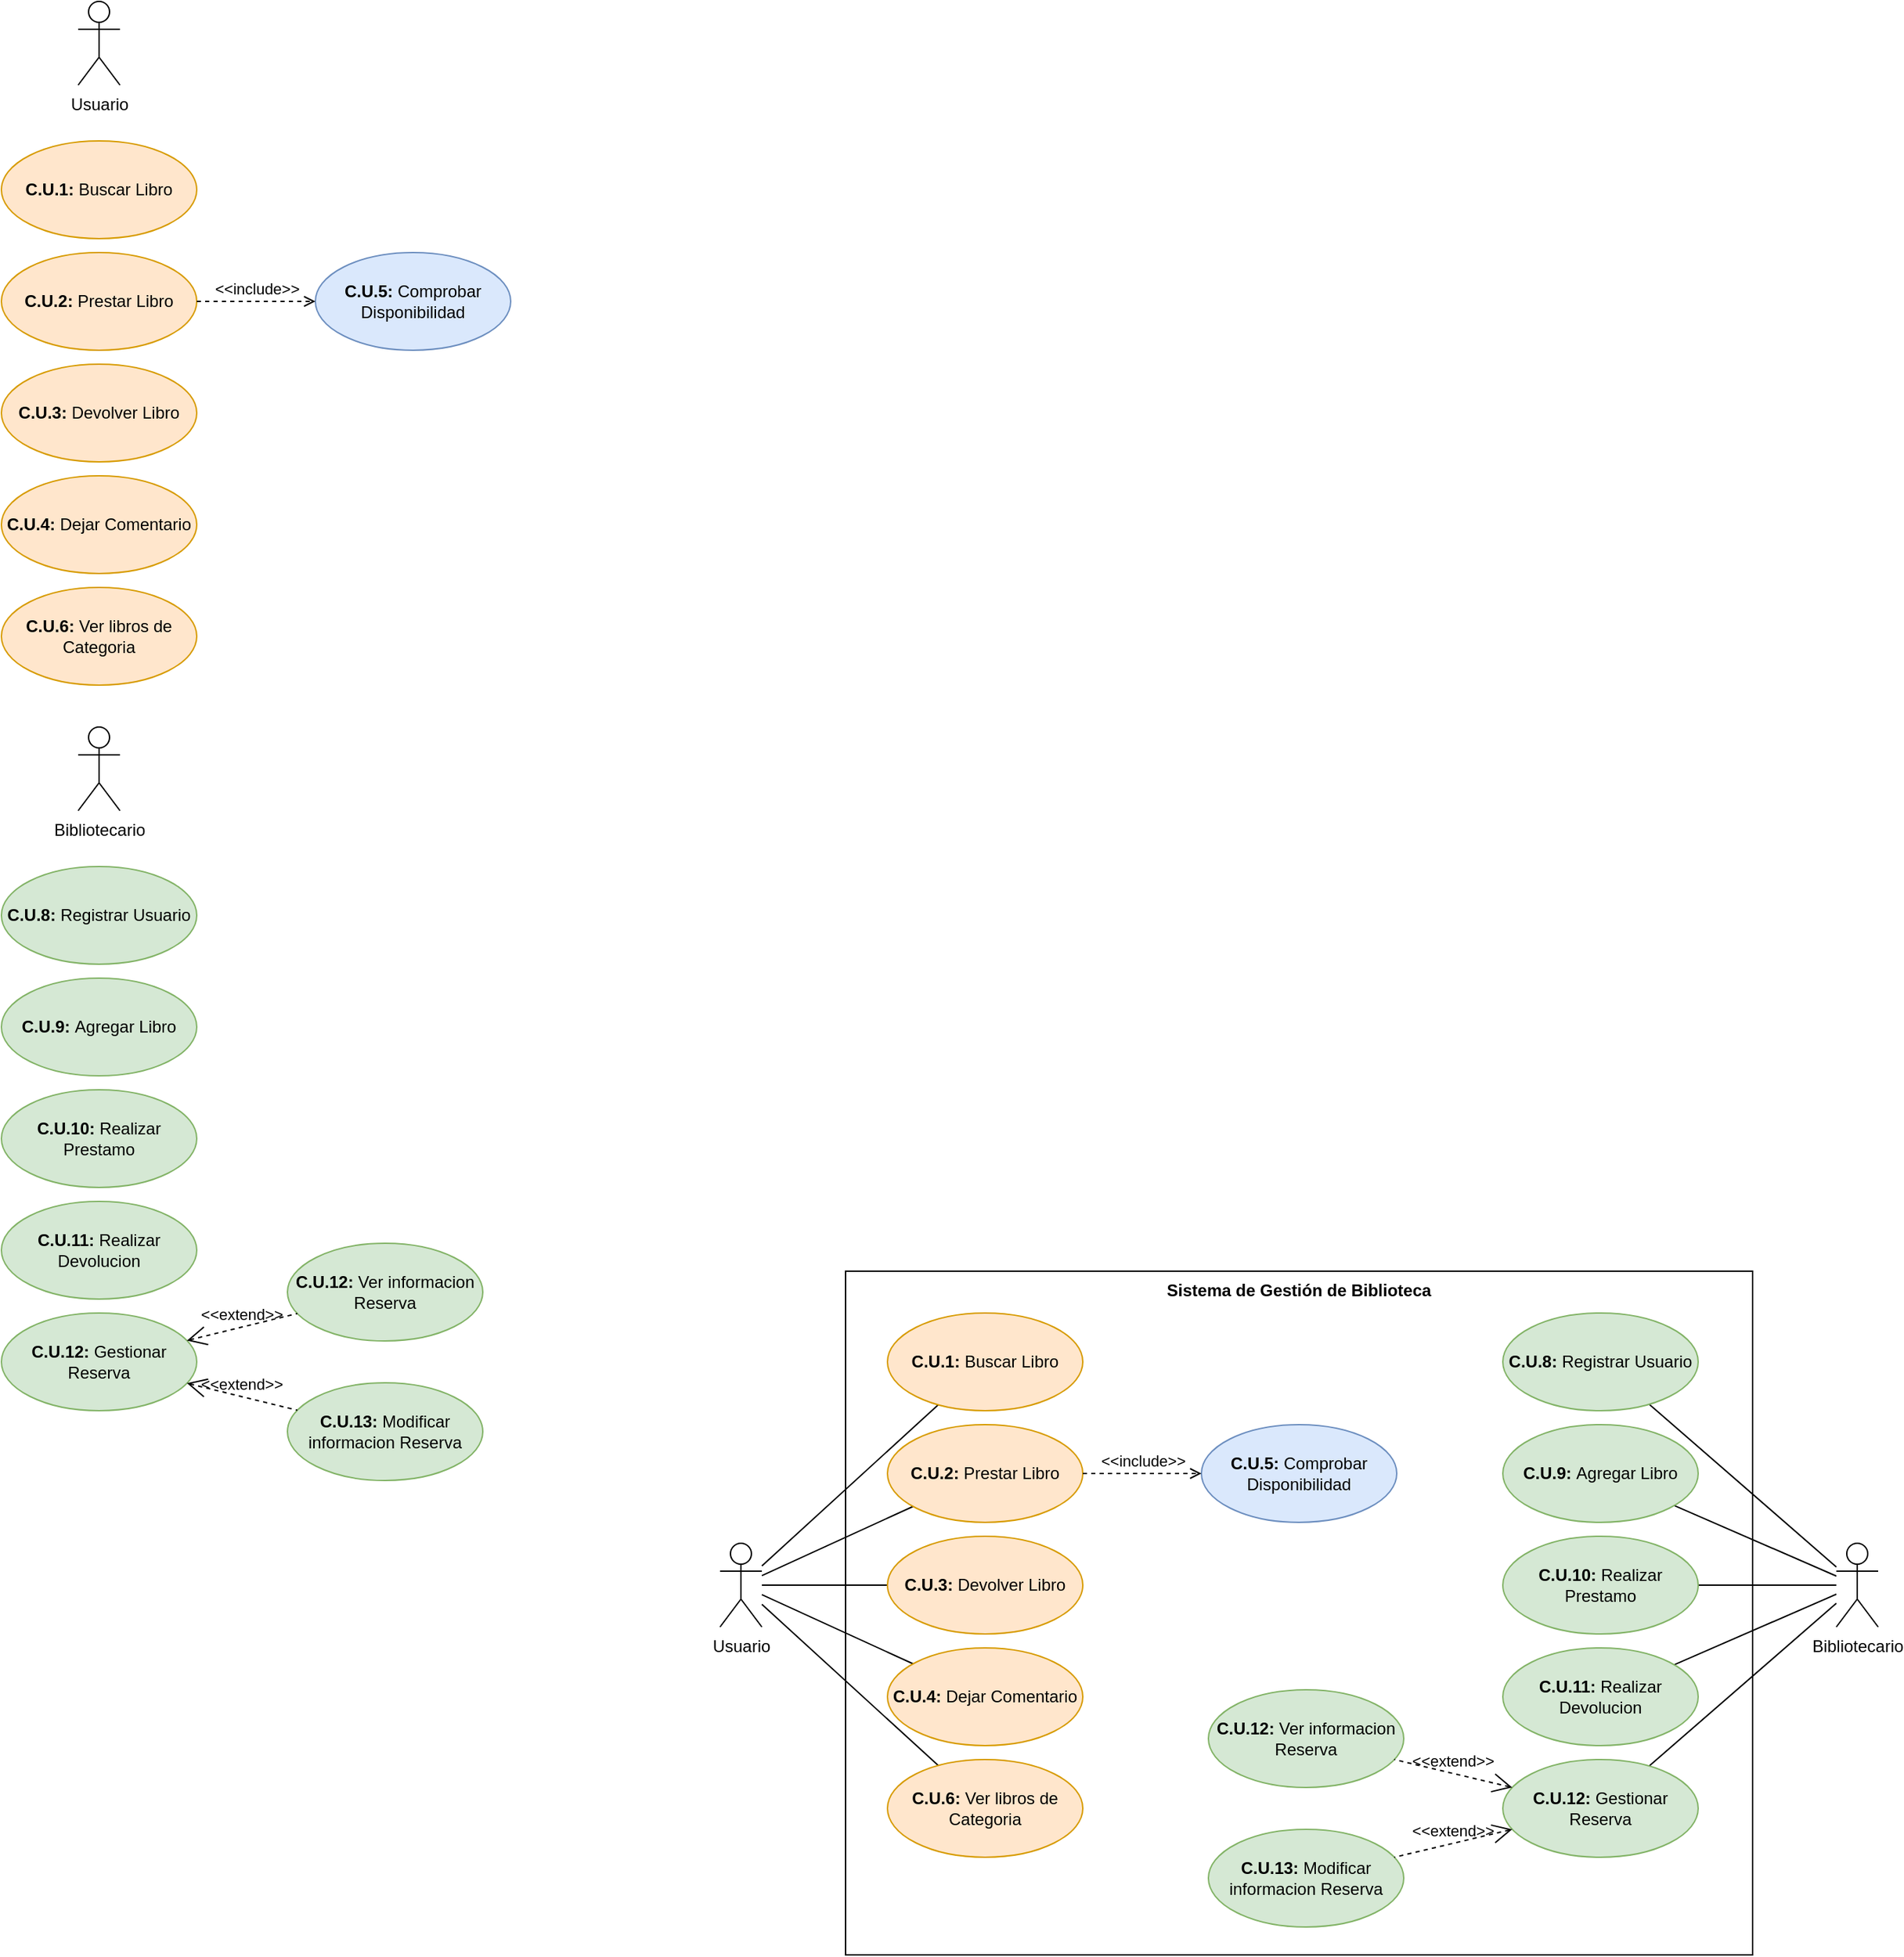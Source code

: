 <mxfile version="22.1.11" type="github">
  <diagram name="Página-1" id="m2GT25zmE1MhnsTuQUM3">
    <mxGraphModel dx="948" dy="1444" grid="1" gridSize="10" guides="1" tooltips="1" connect="1" arrows="1" fold="1" page="1" pageScale="1" pageWidth="827" pageHeight="1169" math="0" shadow="0">
      <root>
        <mxCell id="0" />
        <mxCell id="1" parent="0" />
        <mxCell id="r0mpR7VnaSpz1v_ZymHZ-4" value="Usuario" style="shape=umlActor;verticalLabelPosition=bottom;verticalAlign=top;html=1;outlineConnect=0;" vertex="1" parent="1">
          <mxGeometry x="220" y="570" width="30" height="60" as="geometry" />
        </mxCell>
        <mxCell id="r0mpR7VnaSpz1v_ZymHZ-5" value="" style="edgeStyle=orthogonalEdgeStyle;rounded=0;orthogonalLoop=1;jettySize=auto;html=1;" edge="1" parent="1" source="r0mpR7VnaSpz1v_ZymHZ-1" target="r0mpR7VnaSpz1v_ZymHZ-4">
          <mxGeometry relative="1" as="geometry" />
        </mxCell>
        <mxCell id="r0mpR7VnaSpz1v_ZymHZ-6" value="&lt;b&gt;C.U.1: &lt;/b&gt;Buscar Libro " style="ellipse;whiteSpace=wrap;html=1;fillColor=#ffe6cc;strokeColor=#d79b00;" vertex="1" parent="1">
          <mxGeometry x="165" y="670" width="140" height="70" as="geometry" />
        </mxCell>
        <mxCell id="r0mpR7VnaSpz1v_ZymHZ-7" value="&lt;b&gt;C.U.2: &lt;/b&gt;Prestar Libro" style="ellipse;whiteSpace=wrap;html=1;fillColor=#ffe6cc;strokeColor=#d79b00;" vertex="1" parent="1">
          <mxGeometry x="165" y="750" width="140" height="70" as="geometry" />
        </mxCell>
        <mxCell id="r0mpR7VnaSpz1v_ZymHZ-8" value="&lt;b&gt;C.U.3: &lt;/b&gt;Devolver Libro" style="ellipse;whiteSpace=wrap;html=1;fillColor=#ffe6cc;strokeColor=#d79b00;" vertex="1" parent="1">
          <mxGeometry x="165" y="830" width="140" height="70" as="geometry" />
        </mxCell>
        <mxCell id="r0mpR7VnaSpz1v_ZymHZ-9" value="&lt;b&gt;C.U.4: &lt;/b&gt;Dejar Comentario" style="ellipse;whiteSpace=wrap;html=1;fillColor=#ffe6cc;strokeColor=#d79b00;" vertex="1" parent="1">
          <mxGeometry x="165" y="910" width="140" height="70" as="geometry" />
        </mxCell>
        <mxCell id="r0mpR7VnaSpz1v_ZymHZ-10" value="&lt;b&gt;C.U.6: &lt;/b&gt;Ver libros de Categoria" style="ellipse;whiteSpace=wrap;html=1;fillColor=#ffe6cc;strokeColor=#d79b00;" vertex="1" parent="1">
          <mxGeometry x="165" y="990" width="140" height="70" as="geometry" />
        </mxCell>
        <mxCell id="r0mpR7VnaSpz1v_ZymHZ-11" value="&lt;b&gt;C.U.5: &lt;/b&gt;Comprobar Disponibilidad" style="ellipse;whiteSpace=wrap;html=1;fillColor=#dae8fc;strokeColor=#6c8ebf;" vertex="1" parent="1">
          <mxGeometry x="390" y="750" width="140" height="70" as="geometry" />
        </mxCell>
        <mxCell id="r0mpR7VnaSpz1v_ZymHZ-12" value="&amp;lt;&amp;lt;include&amp;gt;&amp;gt;" style="edgeStyle=none;html=1;endArrow=open;verticalAlign=bottom;dashed=1;labelBackgroundColor=none;rounded=0;" edge="1" parent="1" source="r0mpR7VnaSpz1v_ZymHZ-7" target="r0mpR7VnaSpz1v_ZymHZ-11">
          <mxGeometry width="160" relative="1" as="geometry">
            <mxPoint x="250" y="820" as="sourcePoint" />
            <mxPoint x="410" y="820" as="targetPoint" />
          </mxGeometry>
        </mxCell>
        <mxCell id="r0mpR7VnaSpz1v_ZymHZ-21" value="Bibliotecario" style="shape=umlActor;verticalLabelPosition=bottom;verticalAlign=top;html=1;outlineConnect=0;" vertex="1" parent="1">
          <mxGeometry x="220" y="1090" width="30" height="60" as="geometry" />
        </mxCell>
        <mxCell id="r0mpR7VnaSpz1v_ZymHZ-22" value="&lt;b&gt;C.U.8: &lt;/b&gt;Registrar Usuario&lt;b&gt;&lt;br&gt;&lt;/b&gt;" style="ellipse;whiteSpace=wrap;html=1;fillColor=#d5e8d4;strokeColor=#82b366;" vertex="1" parent="1">
          <mxGeometry x="165" y="1190" width="140" height="70" as="geometry" />
        </mxCell>
        <mxCell id="r0mpR7VnaSpz1v_ZymHZ-23" value="&lt;b&gt;C.U.9: &lt;/b&gt;Agregar Libro&lt;b&gt;&lt;br&gt;&lt;/b&gt;" style="ellipse;whiteSpace=wrap;html=1;fillColor=#d5e8d4;strokeColor=#82b366;" vertex="1" parent="1">
          <mxGeometry x="165" y="1270" width="140" height="70" as="geometry" />
        </mxCell>
        <mxCell id="r0mpR7VnaSpz1v_ZymHZ-24" value="&lt;b&gt;C.U.10: &lt;/b&gt;Realizar Prestamo&lt;b&gt;&lt;br&gt;&lt;/b&gt;" style="ellipse;whiteSpace=wrap;html=1;fillColor=#d5e8d4;strokeColor=#82b366;" vertex="1" parent="1">
          <mxGeometry x="165" y="1350" width="140" height="70" as="geometry" />
        </mxCell>
        <mxCell id="r0mpR7VnaSpz1v_ZymHZ-25" value="&lt;b&gt;C.U.11: &lt;/b&gt;Realizar Devolucion&lt;b&gt;&lt;br&gt;&lt;/b&gt;" style="ellipse;whiteSpace=wrap;html=1;fillColor=#d5e8d4;strokeColor=#82b366;" vertex="1" parent="1">
          <mxGeometry x="165" y="1430" width="140" height="70" as="geometry" />
        </mxCell>
        <mxCell id="r0mpR7VnaSpz1v_ZymHZ-26" value="&lt;b&gt;C.U.12: &lt;/b&gt;Ver informacion Reserva&lt;b&gt;&lt;br&gt;&lt;/b&gt;" style="ellipse;whiteSpace=wrap;html=1;fillColor=#d5e8d4;strokeColor=#82b366;" vertex="1" parent="1">
          <mxGeometry x="370" y="1460" width="140" height="70" as="geometry" />
        </mxCell>
        <mxCell id="r0mpR7VnaSpz1v_ZymHZ-27" value="&lt;b&gt;C.U.13: &lt;/b&gt;Modificar informacion Reserva&lt;b&gt;&lt;br&gt;&lt;/b&gt;" style="ellipse;whiteSpace=wrap;html=1;fillColor=#d5e8d4;strokeColor=#82b366;" vertex="1" parent="1">
          <mxGeometry x="370" y="1560" width="140" height="70" as="geometry" />
        </mxCell>
        <mxCell id="r0mpR7VnaSpz1v_ZymHZ-29" value="&lt;b&gt;C.U.12: &lt;/b&gt;Gestionar Reserva&lt;b&gt;&lt;br&gt;&lt;/b&gt;" style="ellipse;whiteSpace=wrap;html=1;fillColor=#d5e8d4;strokeColor=#82b366;" vertex="1" parent="1">
          <mxGeometry x="165" y="1510" width="140" height="70" as="geometry" />
        </mxCell>
        <mxCell id="r0mpR7VnaSpz1v_ZymHZ-30" value="&amp;lt;&amp;lt;extend&amp;gt;&amp;gt;" style="edgeStyle=none;html=1;startArrow=open;endArrow=none;startSize=12;verticalAlign=bottom;dashed=1;labelBackgroundColor=none;rounded=0;" edge="1" parent="1" source="r0mpR7VnaSpz1v_ZymHZ-29" target="r0mpR7VnaSpz1v_ZymHZ-27">
          <mxGeometry width="160" relative="1" as="geometry">
            <mxPoint x="290" y="1580" as="sourcePoint" />
            <mxPoint x="450" y="1580" as="targetPoint" />
          </mxGeometry>
        </mxCell>
        <mxCell id="r0mpR7VnaSpz1v_ZymHZ-31" value="&amp;lt;&amp;lt;extend&amp;gt;&amp;gt;" style="edgeStyle=none;html=1;startArrow=open;endArrow=none;startSize=12;verticalAlign=bottom;dashed=1;labelBackgroundColor=none;rounded=0;" edge="1" parent="1" source="r0mpR7VnaSpz1v_ZymHZ-29" target="r0mpR7VnaSpz1v_ZymHZ-26">
          <mxGeometry width="160" relative="1" as="geometry">
            <mxPoint x="220" y="1588" as="sourcePoint" />
            <mxPoint x="185" y="1632" as="targetPoint" />
          </mxGeometry>
        </mxCell>
        <mxCell id="r0mpR7VnaSpz1v_ZymHZ-32" value="Sistema de Gestión de Biblioteca" style="shape=rect;html=1;verticalAlign=top;fontStyle=1;whiteSpace=wrap;align=center;" vertex="1" parent="1">
          <mxGeometry x="770" y="1480" width="650" height="490" as="geometry" />
        </mxCell>
        <mxCell id="r0mpR7VnaSpz1v_ZymHZ-41" style="rounded=0;orthogonalLoop=1;jettySize=auto;html=1;endArrow=none;endFill=0;" edge="1" parent="1" source="r0mpR7VnaSpz1v_ZymHZ-33" target="r0mpR7VnaSpz1v_ZymHZ-34">
          <mxGeometry relative="1" as="geometry" />
        </mxCell>
        <mxCell id="r0mpR7VnaSpz1v_ZymHZ-43" style="edgeStyle=none;shape=connector;rounded=0;orthogonalLoop=1;jettySize=auto;html=1;labelBackgroundColor=default;strokeColor=default;align=center;verticalAlign=middle;fontFamily=Helvetica;fontSize=11;fontColor=default;endArrow=none;endFill=0;" edge="1" parent="1" source="r0mpR7VnaSpz1v_ZymHZ-33" target="r0mpR7VnaSpz1v_ZymHZ-35">
          <mxGeometry relative="1" as="geometry" />
        </mxCell>
        <mxCell id="r0mpR7VnaSpz1v_ZymHZ-44" style="edgeStyle=none;shape=connector;rounded=0;orthogonalLoop=1;jettySize=auto;html=1;labelBackgroundColor=default;strokeColor=default;align=center;verticalAlign=middle;fontFamily=Helvetica;fontSize=11;fontColor=default;endArrow=none;endFill=0;" edge="1" parent="1" source="r0mpR7VnaSpz1v_ZymHZ-33" target="r0mpR7VnaSpz1v_ZymHZ-36">
          <mxGeometry relative="1" as="geometry" />
        </mxCell>
        <mxCell id="r0mpR7VnaSpz1v_ZymHZ-45" style="edgeStyle=none;shape=connector;rounded=0;orthogonalLoop=1;jettySize=auto;html=1;labelBackgroundColor=default;strokeColor=default;align=center;verticalAlign=middle;fontFamily=Helvetica;fontSize=11;fontColor=default;endArrow=none;endFill=0;" edge="1" parent="1" source="r0mpR7VnaSpz1v_ZymHZ-33" target="r0mpR7VnaSpz1v_ZymHZ-37">
          <mxGeometry relative="1" as="geometry" />
        </mxCell>
        <mxCell id="r0mpR7VnaSpz1v_ZymHZ-46" style="edgeStyle=none;shape=connector;rounded=0;orthogonalLoop=1;jettySize=auto;html=1;labelBackgroundColor=default;strokeColor=default;align=center;verticalAlign=middle;fontFamily=Helvetica;fontSize=11;fontColor=default;endArrow=none;endFill=0;" edge="1" parent="1" source="r0mpR7VnaSpz1v_ZymHZ-33" target="r0mpR7VnaSpz1v_ZymHZ-38">
          <mxGeometry relative="1" as="geometry" />
        </mxCell>
        <mxCell id="r0mpR7VnaSpz1v_ZymHZ-33" value="Usuario" style="shape=umlActor;verticalLabelPosition=bottom;verticalAlign=top;html=1;outlineConnect=0;" vertex="1" parent="1">
          <mxGeometry x="680" y="1675" width="30" height="60" as="geometry" />
        </mxCell>
        <mxCell id="r0mpR7VnaSpz1v_ZymHZ-34" value="&lt;b&gt;C.U.1: &lt;/b&gt;Buscar Libro " style="ellipse;whiteSpace=wrap;html=1;fillColor=#ffe6cc;strokeColor=#d79b00;" vertex="1" parent="1">
          <mxGeometry x="800" y="1510" width="140" height="70" as="geometry" />
        </mxCell>
        <mxCell id="r0mpR7VnaSpz1v_ZymHZ-35" value="&lt;b&gt;C.U.2: &lt;/b&gt;Prestar Libro" style="ellipse;whiteSpace=wrap;html=1;fillColor=#ffe6cc;strokeColor=#d79b00;" vertex="1" parent="1">
          <mxGeometry x="800" y="1590" width="140" height="70" as="geometry" />
        </mxCell>
        <mxCell id="r0mpR7VnaSpz1v_ZymHZ-36" value="&lt;b&gt;C.U.3: &lt;/b&gt;Devolver Libro" style="ellipse;whiteSpace=wrap;html=1;fillColor=#ffe6cc;strokeColor=#d79b00;" vertex="1" parent="1">
          <mxGeometry x="800" y="1670" width="140" height="70" as="geometry" />
        </mxCell>
        <mxCell id="r0mpR7VnaSpz1v_ZymHZ-37" value="&lt;b&gt;C.U.4: &lt;/b&gt;Dejar Comentario" style="ellipse;whiteSpace=wrap;html=1;fillColor=#ffe6cc;strokeColor=#d79b00;" vertex="1" parent="1">
          <mxGeometry x="800" y="1750" width="140" height="70" as="geometry" />
        </mxCell>
        <mxCell id="r0mpR7VnaSpz1v_ZymHZ-38" value="&lt;b&gt;C.U.6: &lt;/b&gt;Ver libros de Categoria" style="ellipse;whiteSpace=wrap;html=1;fillColor=#ffe6cc;strokeColor=#d79b00;" vertex="1" parent="1">
          <mxGeometry x="800" y="1830" width="140" height="70" as="geometry" />
        </mxCell>
        <mxCell id="r0mpR7VnaSpz1v_ZymHZ-39" value="&lt;b&gt;C.U.5: &lt;/b&gt;Comprobar Disponibilidad" style="ellipse;whiteSpace=wrap;html=1;fillColor=#dae8fc;strokeColor=#6c8ebf;" vertex="1" parent="1">
          <mxGeometry x="1025" y="1590" width="140" height="70" as="geometry" />
        </mxCell>
        <mxCell id="r0mpR7VnaSpz1v_ZymHZ-40" value="&amp;lt;&amp;lt;include&amp;gt;&amp;gt;" style="edgeStyle=none;html=1;endArrow=open;verticalAlign=bottom;dashed=1;labelBackgroundColor=none;rounded=0;" edge="1" parent="1" source="r0mpR7VnaSpz1v_ZymHZ-35" target="r0mpR7VnaSpz1v_ZymHZ-39">
          <mxGeometry width="160" relative="1" as="geometry">
            <mxPoint x="885" y="1660" as="sourcePoint" />
            <mxPoint x="1045" y="1660" as="targetPoint" />
          </mxGeometry>
        </mxCell>
        <mxCell id="r0mpR7VnaSpz1v_ZymHZ-59" style="edgeStyle=none;shape=connector;rounded=0;orthogonalLoop=1;jettySize=auto;html=1;labelBackgroundColor=default;strokeColor=default;align=center;verticalAlign=middle;fontFamily=Helvetica;fontSize=11;fontColor=default;endArrow=none;endFill=0;" edge="1" parent="1" source="r0mpR7VnaSpz1v_ZymHZ-47" target="r0mpR7VnaSpz1v_ZymHZ-50">
          <mxGeometry relative="1" as="geometry" />
        </mxCell>
        <mxCell id="r0mpR7VnaSpz1v_ZymHZ-60" style="edgeStyle=none;shape=connector;rounded=0;orthogonalLoop=1;jettySize=auto;html=1;labelBackgroundColor=default;strokeColor=default;align=center;verticalAlign=middle;fontFamily=Helvetica;fontSize=11;fontColor=default;endArrow=none;endFill=0;" edge="1" parent="1" source="r0mpR7VnaSpz1v_ZymHZ-47" target="r0mpR7VnaSpz1v_ZymHZ-49">
          <mxGeometry relative="1" as="geometry" />
        </mxCell>
        <mxCell id="r0mpR7VnaSpz1v_ZymHZ-61" style="edgeStyle=none;shape=connector;rounded=0;orthogonalLoop=1;jettySize=auto;html=1;labelBackgroundColor=default;strokeColor=default;align=center;verticalAlign=middle;fontFamily=Helvetica;fontSize=11;fontColor=default;endArrow=none;endFill=0;" edge="1" parent="1" source="r0mpR7VnaSpz1v_ZymHZ-47" target="r0mpR7VnaSpz1v_ZymHZ-48">
          <mxGeometry relative="1" as="geometry" />
        </mxCell>
        <mxCell id="r0mpR7VnaSpz1v_ZymHZ-62" style="edgeStyle=none;shape=connector;rounded=0;orthogonalLoop=1;jettySize=auto;html=1;labelBackgroundColor=default;strokeColor=default;align=center;verticalAlign=middle;fontFamily=Helvetica;fontSize=11;fontColor=default;endArrow=none;endFill=0;" edge="1" parent="1" source="r0mpR7VnaSpz1v_ZymHZ-47" target="r0mpR7VnaSpz1v_ZymHZ-51">
          <mxGeometry relative="1" as="geometry" />
        </mxCell>
        <mxCell id="r0mpR7VnaSpz1v_ZymHZ-63" style="edgeStyle=none;shape=connector;rounded=0;orthogonalLoop=1;jettySize=auto;html=1;labelBackgroundColor=default;strokeColor=default;align=center;verticalAlign=middle;fontFamily=Helvetica;fontSize=11;fontColor=default;endArrow=none;endFill=0;" edge="1" parent="1" source="r0mpR7VnaSpz1v_ZymHZ-47" target="r0mpR7VnaSpz1v_ZymHZ-54">
          <mxGeometry relative="1" as="geometry" />
        </mxCell>
        <mxCell id="r0mpR7VnaSpz1v_ZymHZ-47" value="Bibliotecario" style="shape=umlActor;verticalLabelPosition=bottom;verticalAlign=top;html=1;outlineConnect=0;" vertex="1" parent="1">
          <mxGeometry x="1480" y="1675" width="30" height="60" as="geometry" />
        </mxCell>
        <mxCell id="r0mpR7VnaSpz1v_ZymHZ-48" value="&lt;b&gt;C.U.8: &lt;/b&gt;Registrar Usuario&lt;b&gt;&lt;br&gt;&lt;/b&gt;" style="ellipse;whiteSpace=wrap;html=1;fillColor=#d5e8d4;strokeColor=#82b366;" vertex="1" parent="1">
          <mxGeometry x="1241" y="1510" width="140" height="70" as="geometry" />
        </mxCell>
        <mxCell id="r0mpR7VnaSpz1v_ZymHZ-49" value="&lt;b&gt;C.U.9: &lt;/b&gt;Agregar Libro&lt;b&gt;&lt;br&gt;&lt;/b&gt;" style="ellipse;whiteSpace=wrap;html=1;fillColor=#d5e8d4;strokeColor=#82b366;" vertex="1" parent="1">
          <mxGeometry x="1241" y="1590" width="140" height="70" as="geometry" />
        </mxCell>
        <mxCell id="r0mpR7VnaSpz1v_ZymHZ-50" value="&lt;b&gt;C.U.10: &lt;/b&gt;Realizar Prestamo&lt;b&gt;&lt;br&gt;&lt;/b&gt;" style="ellipse;whiteSpace=wrap;html=1;fillColor=#d5e8d4;strokeColor=#82b366;" vertex="1" parent="1">
          <mxGeometry x="1241" y="1670" width="140" height="70" as="geometry" />
        </mxCell>
        <mxCell id="r0mpR7VnaSpz1v_ZymHZ-51" value="&lt;b&gt;C.U.11: &lt;/b&gt;Realizar Devolucion&lt;b&gt;&lt;br&gt;&lt;/b&gt;" style="ellipse;whiteSpace=wrap;html=1;fillColor=#d5e8d4;strokeColor=#82b366;" vertex="1" parent="1">
          <mxGeometry x="1241" y="1750" width="140" height="70" as="geometry" />
        </mxCell>
        <mxCell id="r0mpR7VnaSpz1v_ZymHZ-52" value="&lt;b&gt;C.U.12: &lt;/b&gt;Ver informacion Reserva&lt;b&gt;&lt;br&gt;&lt;/b&gt;" style="ellipse;whiteSpace=wrap;html=1;fillColor=#d5e8d4;strokeColor=#82b366;" vertex="1" parent="1">
          <mxGeometry x="1030" y="1780" width="140" height="70" as="geometry" />
        </mxCell>
        <mxCell id="r0mpR7VnaSpz1v_ZymHZ-53" value="&lt;b&gt;C.U.13: &lt;/b&gt;Modificar informacion Reserva&lt;b&gt;&lt;br&gt;&lt;/b&gt;" style="ellipse;whiteSpace=wrap;html=1;fillColor=#d5e8d4;strokeColor=#82b366;" vertex="1" parent="1">
          <mxGeometry x="1030" y="1880" width="140" height="70" as="geometry" />
        </mxCell>
        <mxCell id="r0mpR7VnaSpz1v_ZymHZ-54" value="&lt;b&gt;C.U.12: &lt;/b&gt;Gestionar Reserva&lt;b&gt;&lt;br&gt;&lt;/b&gt;" style="ellipse;whiteSpace=wrap;html=1;fillColor=#d5e8d4;strokeColor=#82b366;" vertex="1" parent="1">
          <mxGeometry x="1241" y="1830" width="140" height="70" as="geometry" />
        </mxCell>
        <mxCell id="r0mpR7VnaSpz1v_ZymHZ-55" value="&amp;lt;&amp;lt;extend&amp;gt;&amp;gt;" style="edgeStyle=none;html=1;startArrow=open;endArrow=none;startSize=12;verticalAlign=bottom;dashed=1;labelBackgroundColor=none;rounded=0;" edge="1" parent="1" source="r0mpR7VnaSpz1v_ZymHZ-54" target="r0mpR7VnaSpz1v_ZymHZ-53">
          <mxGeometry width="160" relative="1" as="geometry">
            <mxPoint x="1366" y="1900" as="sourcePoint" />
            <mxPoint x="1526" y="1900" as="targetPoint" />
          </mxGeometry>
        </mxCell>
        <mxCell id="r0mpR7VnaSpz1v_ZymHZ-56" value="&amp;lt;&amp;lt;extend&amp;gt;&amp;gt;" style="edgeStyle=none;html=1;startArrow=open;endArrow=none;startSize=12;verticalAlign=bottom;dashed=1;labelBackgroundColor=none;rounded=0;" edge="1" parent="1" source="r0mpR7VnaSpz1v_ZymHZ-54" target="r0mpR7VnaSpz1v_ZymHZ-52">
          <mxGeometry width="160" relative="1" as="geometry">
            <mxPoint x="1296" y="1908" as="sourcePoint" />
            <mxPoint x="1261" y="1952" as="targetPoint" />
          </mxGeometry>
        </mxCell>
      </root>
    </mxGraphModel>
  </diagram>
</mxfile>
